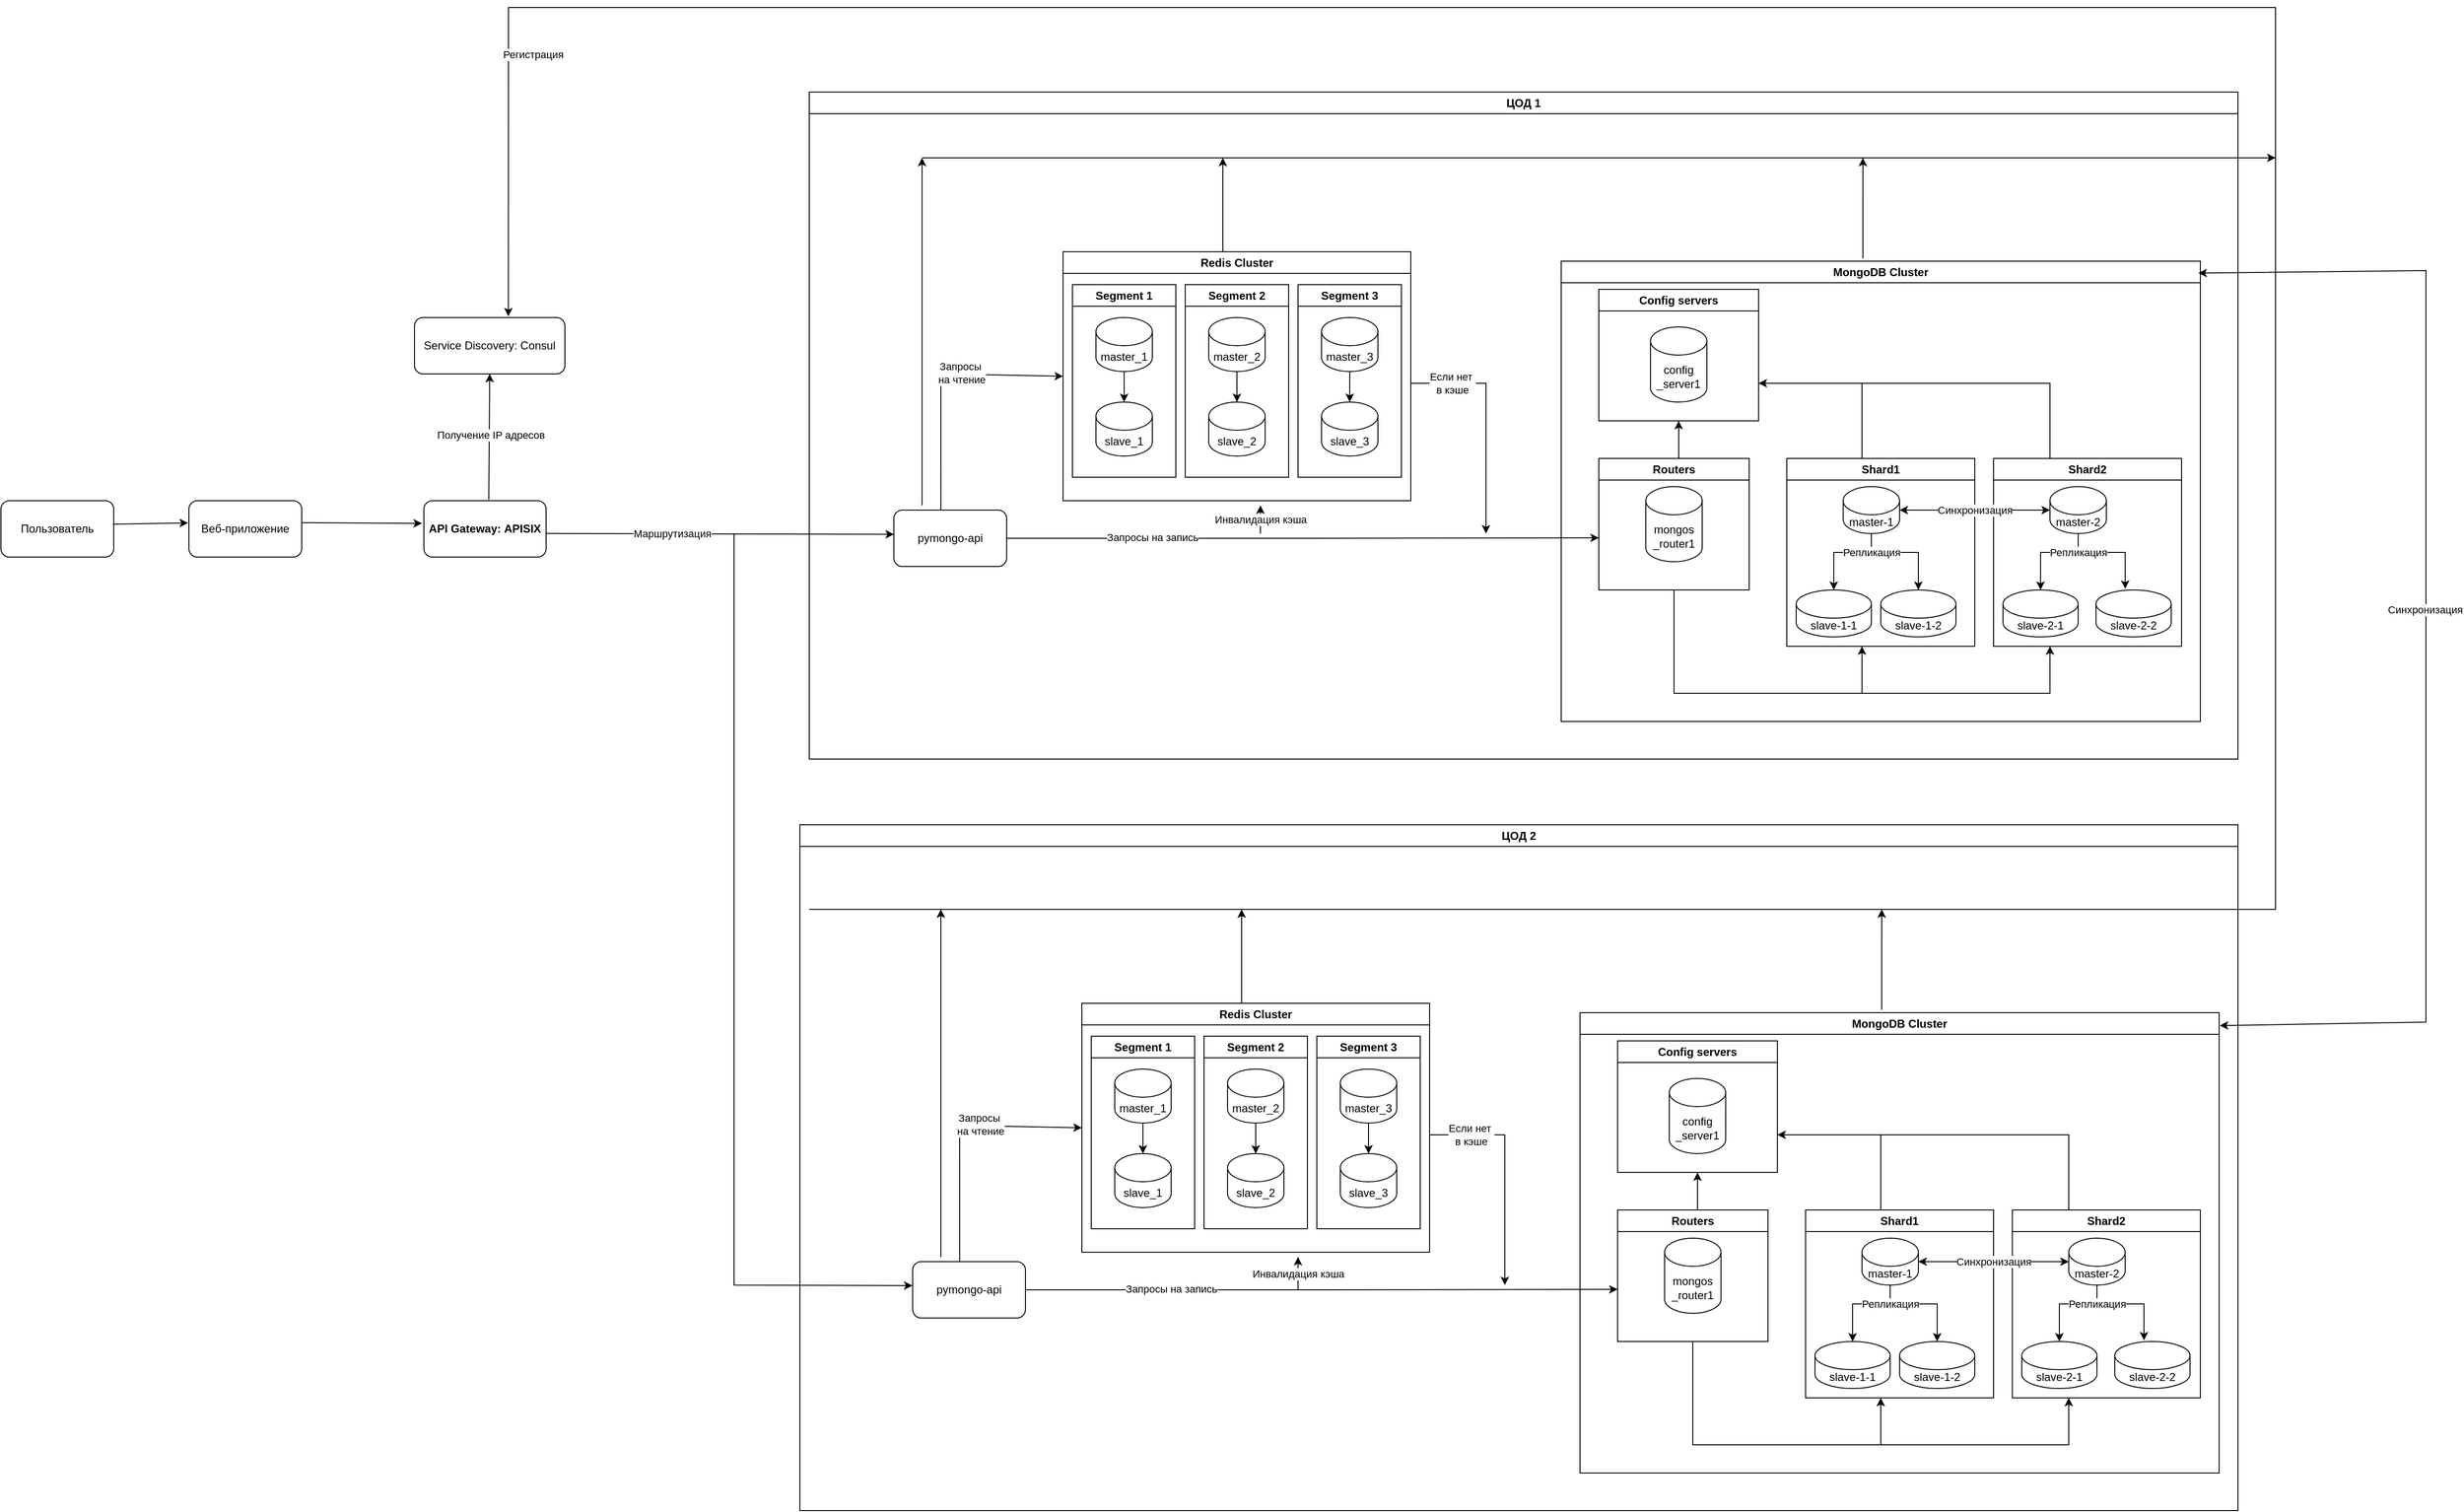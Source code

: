 <mxfile version="25.0.2">
  <diagram name="Page-1" id="-H_mtQnk-PTXWXPvYvuk">
    <mxGraphModel dx="4294" dy="2657" grid="1" gridSize="10" guides="1" tooltips="1" connect="1" arrows="1" fold="1" page="1" pageScale="1" pageWidth="1169" pageHeight="827" math="0" shadow="0">
      <root>
        <mxCell id="0" />
        <mxCell id="1" parent="0" />
        <mxCell id="zA23MoTUsTF4_91t8viU-3" value="pymongo-api" style="rounded=1;whiteSpace=wrap;html=1;" parent="1" vertex="1">
          <mxGeometry x="-190" y="295" width="120" height="60" as="geometry" />
        </mxCell>
        <mxCell id="zA23MoTUsTF4_91t8viU-4" style="edgeStyle=orthogonalEdgeStyle;rounded=0;orthogonalLoop=1;jettySize=auto;html=1;entryX=0;entryY=0.5;entryDx=0;entryDy=0;entryPerimeter=0;exitX=1;exitY=0.5;exitDx=0;exitDy=0;" parent="1" source="zA23MoTUsTF4_91t8viU-3" edge="1">
          <mxGeometry relative="1" as="geometry">
            <mxPoint x="560" y="324.55" as="targetPoint" />
            <mxPoint x="110" y="324.57" as="sourcePoint" />
          </mxGeometry>
        </mxCell>
        <mxCell id="77u6i6J0aWIhf3veJPhR-7" value="Запросы на запись" style="edgeLabel;html=1;align=center;verticalAlign=middle;resizable=0;points=[];" parent="zA23MoTUsTF4_91t8viU-4" vertex="1" connectable="0">
          <mxGeometry x="-0.508" y="1" relative="1" as="geometry">
            <mxPoint as="offset" />
          </mxGeometry>
        </mxCell>
        <mxCell id="tRG0l4rCsicoEUU-kxQ4-7" value="" style="edgeStyle=orthogonalEdgeStyle;rounded=0;orthogonalLoop=1;jettySize=auto;html=1;" parent="1" source="tRG0l4rCsicoEUU-kxQ4-1" target="tRG0l4rCsicoEUU-kxQ4-4" edge="1">
          <mxGeometry relative="1" as="geometry">
            <mxPoint x="640" y="200" as="targetPoint" />
            <Array as="points">
              <mxPoint x="645" y="230" />
              <mxPoint x="645" y="230" />
            </Array>
          </mxGeometry>
        </mxCell>
        <mxCell id="tRG0l4rCsicoEUU-kxQ4-1" value="Routers" style="swimlane;whiteSpace=wrap;html=1;" parent="1" vertex="1">
          <mxGeometry x="560" y="240" width="160" height="140" as="geometry">
            <mxRectangle x="560" y="240" width="80" height="30" as="alternateBounds" />
          </mxGeometry>
        </mxCell>
        <mxCell id="tRG0l4rCsicoEUU-kxQ4-3" value="mongos _router1" style="shape=cylinder3;whiteSpace=wrap;html=1;boundedLbl=1;backgroundOutline=1;size=15;" parent="tRG0l4rCsicoEUU-kxQ4-1" vertex="1">
          <mxGeometry x="50" y="30" width="60" height="80" as="geometry" />
        </mxCell>
        <mxCell id="tRG0l4rCsicoEUU-kxQ4-4" value="Config servers" style="swimlane;whiteSpace=wrap;html=1;" parent="1" vertex="1">
          <mxGeometry x="560" y="60" width="170" height="140" as="geometry">
            <mxRectangle x="560" y="60" width="120" height="30" as="alternateBounds" />
          </mxGeometry>
        </mxCell>
        <mxCell id="tRG0l4rCsicoEUU-kxQ4-8" value="config _server1" style="shape=cylinder3;whiteSpace=wrap;html=1;boundedLbl=1;backgroundOutline=1;size=15;" parent="tRG0l4rCsicoEUU-kxQ4-4" vertex="1">
          <mxGeometry x="55" y="40" width="60" height="80" as="geometry" />
        </mxCell>
        <mxCell id="tRG0l4rCsicoEUU-kxQ4-9" value="Shard1" style="swimlane;whiteSpace=wrap;html=1;" parent="1" vertex="1">
          <mxGeometry x="760" y="240" width="200" height="200" as="geometry" />
        </mxCell>
        <mxCell id="tRG0l4rCsicoEUU-kxQ4-22" value="master-1" style="shape=cylinder3;whiteSpace=wrap;html=1;boundedLbl=1;backgroundOutline=1;size=15;" parent="tRG0l4rCsicoEUU-kxQ4-9" vertex="1">
          <mxGeometry x="60" y="30" width="60" height="50" as="geometry" />
        </mxCell>
        <mxCell id="tRG0l4rCsicoEUU-kxQ4-18" value="" style="endArrow=classic;html=1;rounded=0;" parent="1" edge="1">
          <mxGeometry width="50" height="50" relative="1" as="geometry">
            <mxPoint x="1040" y="240" as="sourcePoint" />
            <mxPoint x="730" y="160" as="targetPoint" />
            <Array as="points">
              <mxPoint x="1040" y="160" />
            </Array>
          </mxGeometry>
        </mxCell>
        <mxCell id="tRG0l4rCsicoEUU-kxQ4-21" value="" style="endArrow=none;html=1;rounded=0;" parent="1" edge="1">
          <mxGeometry width="50" height="50" relative="1" as="geometry">
            <mxPoint x="840" y="240" as="sourcePoint" />
            <mxPoint x="840" y="160" as="targetPoint" />
          </mxGeometry>
        </mxCell>
        <mxCell id="tRG0l4rCsicoEUU-kxQ4-29" value="" style="group" parent="1" vertex="1" connectable="0">
          <mxGeometry x="640" y="440" width="400" height="50" as="geometry" />
        </mxCell>
        <mxCell id="tRG0l4rCsicoEUU-kxQ4-15" value="" style="endArrow=classic;html=1;rounded=0;exitX=0.5;exitY=1;exitDx=0;exitDy=0;" parent="tRG0l4rCsicoEUU-kxQ4-29" source="tRG0l4rCsicoEUU-kxQ4-1" edge="1">
          <mxGeometry width="50" height="50" relative="1" as="geometry">
            <mxPoint x="30" y="50" as="sourcePoint" />
            <mxPoint x="400" as="targetPoint" />
            <Array as="points">
              <mxPoint y="50" />
              <mxPoint x="200" y="50" />
              <mxPoint x="400" y="50" />
            </Array>
          </mxGeometry>
        </mxCell>
        <mxCell id="tRG0l4rCsicoEUU-kxQ4-16" value="" style="endArrow=classic;html=1;rounded=0;" parent="tRG0l4rCsicoEUU-kxQ4-29" edge="1">
          <mxGeometry width="50" height="50" relative="1" as="geometry">
            <mxPoint x="200" y="50" as="sourcePoint" />
            <mxPoint x="200" as="targetPoint" />
          </mxGeometry>
        </mxCell>
        <mxCell id="tRG0l4rCsicoEUU-kxQ4-32" value="" style="endArrow=classic;html=1;rounded=0;entryX=0.5;entryY=0;entryDx=0;entryDy=0;entryPerimeter=0;" parent="1" target="tRG0l4rCsicoEUU-kxQ4-26" edge="1">
          <mxGeometry width="50" height="50" relative="1" as="geometry">
            <mxPoint x="850" y="340" as="sourcePoint" />
            <mxPoint x="910" y="280" as="targetPoint" />
            <Array as="points">
              <mxPoint x="900" y="340" />
            </Array>
          </mxGeometry>
        </mxCell>
        <mxCell id="tRG0l4rCsicoEUU-kxQ4-43" value="Shard2" style="swimlane;whiteSpace=wrap;html=1;" parent="1" vertex="1">
          <mxGeometry x="980" y="240" width="200" height="200" as="geometry" />
        </mxCell>
        <mxCell id="tRG0l4rCsicoEUU-kxQ4-44" value="master-2" style="shape=cylinder3;whiteSpace=wrap;html=1;boundedLbl=1;backgroundOutline=1;size=15;" parent="tRG0l4rCsicoEUU-kxQ4-43" vertex="1">
          <mxGeometry x="60" y="30" width="60" height="50" as="geometry" />
        </mxCell>
        <mxCell id="tRG0l4rCsicoEUU-kxQ4-48" value="" style="endArrow=classic;html=1;rounded=0;entryX=0.388;entryY=-0.024;entryDx=0;entryDy=0;entryPerimeter=0;" parent="1" target="tRG0l4rCsicoEUU-kxQ4-46" edge="1">
          <mxGeometry width="50" height="50" relative="1" as="geometry">
            <mxPoint x="1070" y="340" as="sourcePoint" />
            <mxPoint x="1130" y="280" as="targetPoint" />
            <Array as="points">
              <mxPoint x="1120" y="340" />
            </Array>
          </mxGeometry>
        </mxCell>
        <mxCell id="tRG0l4rCsicoEUU-kxQ4-49" value="MongoDB Cluster" style="swimlane;whiteSpace=wrap;html=1;" parent="1" vertex="1">
          <mxGeometry x="520" y="30" width="680" height="490" as="geometry" />
        </mxCell>
        <mxCell id="tRG0l4rCsicoEUU-kxQ4-24" value="slave-1-1" style="shape=cylinder3;whiteSpace=wrap;html=1;boundedLbl=1;backgroundOutline=1;size=15;" parent="tRG0l4rCsicoEUU-kxQ4-49" vertex="1">
          <mxGeometry x="250" y="350" width="80" height="50" as="geometry" />
        </mxCell>
        <mxCell id="tRG0l4rCsicoEUU-kxQ4-26" value="slave-1-2" style="shape=cylinder3;whiteSpace=wrap;html=1;boundedLbl=1;backgroundOutline=1;size=15;" parent="tRG0l4rCsicoEUU-kxQ4-49" vertex="1">
          <mxGeometry x="340" y="350" width="80" height="50" as="geometry" />
        </mxCell>
        <mxCell id="tRG0l4rCsicoEUU-kxQ4-45" value="slave-2-1" style="shape=cylinder3;whiteSpace=wrap;html=1;boundedLbl=1;backgroundOutline=1;size=15;" parent="tRG0l4rCsicoEUU-kxQ4-49" vertex="1">
          <mxGeometry x="470" y="350" width="80" height="50" as="geometry" />
        </mxCell>
        <mxCell id="tRG0l4rCsicoEUU-kxQ4-46" value="slave-2-2" style="shape=cylinder3;whiteSpace=wrap;html=1;boundedLbl=1;backgroundOutline=1;size=15;" parent="tRG0l4rCsicoEUU-kxQ4-49" vertex="1">
          <mxGeometry x="569" y="350" width="80" height="50" as="geometry" />
        </mxCell>
        <mxCell id="vCNTTaFhWin_DSp3SD3Z-2" value="" style="endArrow=classic;startArrow=classic;html=1;rounded=0;entryX=0;entryY=0.5;entryDx=0;entryDy=0;entryPerimeter=0;exitX=1;exitY=0.5;exitDx=0;exitDy=0;exitPerimeter=0;" parent="1" source="tRG0l4rCsicoEUU-kxQ4-22" target="tRG0l4rCsicoEUU-kxQ4-44" edge="1">
          <mxGeometry width="50" height="50" relative="1" as="geometry">
            <mxPoint x="920" y="320" as="sourcePoint" />
            <mxPoint x="970" y="270" as="targetPoint" />
          </mxGeometry>
        </mxCell>
        <mxCell id="Yf5rvpCXuev4K-j1BlR--21" value="Синхронизация" style="edgeLabel;html=1;align=center;verticalAlign=middle;resizable=0;points=[];" vertex="1" connectable="0" parent="vCNTTaFhWin_DSp3SD3Z-2">
          <mxGeometry x="-0.166" y="1" relative="1" as="geometry">
            <mxPoint x="13" y="1" as="offset" />
          </mxGeometry>
        </mxCell>
        <mxCell id="77u6i6J0aWIhf3veJPhR-1" value="Redis Cluster" style="swimlane;whiteSpace=wrap;html=1;" parent="1" vertex="1">
          <mxGeometry x="-10" y="20" width="370" height="265" as="geometry" />
        </mxCell>
        <mxCell id="77u6i6J0aWIhf3veJPhR-10" value="Segment 1" style="swimlane;whiteSpace=wrap;html=1;" parent="77u6i6J0aWIhf3veJPhR-1" vertex="1">
          <mxGeometry x="10" y="35" width="110" height="205" as="geometry" />
        </mxCell>
        <mxCell id="77u6i6J0aWIhf3veJPhR-12" value="" style="edgeStyle=orthogonalEdgeStyle;rounded=0;orthogonalLoop=1;jettySize=auto;html=1;" parent="77u6i6J0aWIhf3veJPhR-10" source="77u6i6J0aWIhf3veJPhR-6" target="77u6i6J0aWIhf3veJPhR-11" edge="1">
          <mxGeometry relative="1" as="geometry" />
        </mxCell>
        <mxCell id="77u6i6J0aWIhf3veJPhR-6" value="master_1" style="shape=cylinder3;whiteSpace=wrap;html=1;boundedLbl=1;backgroundOutline=1;size=15;" parent="77u6i6J0aWIhf3veJPhR-10" vertex="1">
          <mxGeometry x="25" y="35" width="60" height="57.5" as="geometry" />
        </mxCell>
        <mxCell id="77u6i6J0aWIhf3veJPhR-11" value="slave_1" style="shape=cylinder3;whiteSpace=wrap;html=1;boundedLbl=1;backgroundOutline=1;size=15;" parent="77u6i6J0aWIhf3veJPhR-10" vertex="1">
          <mxGeometry x="25" y="125" width="60" height="57.5" as="geometry" />
        </mxCell>
        <mxCell id="77u6i6J0aWIhf3veJPhR-13" value="Segment 2" style="swimlane;whiteSpace=wrap;html=1;" parent="77u6i6J0aWIhf3veJPhR-1" vertex="1">
          <mxGeometry x="130" y="35" width="110" height="205" as="geometry" />
        </mxCell>
        <mxCell id="77u6i6J0aWIhf3veJPhR-14" value="" style="edgeStyle=orthogonalEdgeStyle;rounded=0;orthogonalLoop=1;jettySize=auto;html=1;" parent="77u6i6J0aWIhf3veJPhR-13" source="77u6i6J0aWIhf3veJPhR-15" target="77u6i6J0aWIhf3veJPhR-16" edge="1">
          <mxGeometry relative="1" as="geometry" />
        </mxCell>
        <mxCell id="77u6i6J0aWIhf3veJPhR-15" value="master_2" style="shape=cylinder3;whiteSpace=wrap;html=1;boundedLbl=1;backgroundOutline=1;size=15;" parent="77u6i6J0aWIhf3veJPhR-13" vertex="1">
          <mxGeometry x="25" y="35" width="60" height="57.5" as="geometry" />
        </mxCell>
        <mxCell id="77u6i6J0aWIhf3veJPhR-16" value="slave_2" style="shape=cylinder3;whiteSpace=wrap;html=1;boundedLbl=1;backgroundOutline=1;size=15;" parent="77u6i6J0aWIhf3veJPhR-13" vertex="1">
          <mxGeometry x="25" y="125" width="60" height="57.5" as="geometry" />
        </mxCell>
        <mxCell id="77u6i6J0aWIhf3veJPhR-17" value="Segment 3" style="swimlane;whiteSpace=wrap;html=1;" parent="77u6i6J0aWIhf3veJPhR-1" vertex="1">
          <mxGeometry x="250" y="35" width="110" height="205" as="geometry" />
        </mxCell>
        <mxCell id="77u6i6J0aWIhf3veJPhR-18" value="" style="edgeStyle=orthogonalEdgeStyle;rounded=0;orthogonalLoop=1;jettySize=auto;html=1;" parent="77u6i6J0aWIhf3veJPhR-17" source="77u6i6J0aWIhf3veJPhR-19" target="77u6i6J0aWIhf3veJPhR-20" edge="1">
          <mxGeometry relative="1" as="geometry" />
        </mxCell>
        <mxCell id="77u6i6J0aWIhf3veJPhR-19" value="master_3" style="shape=cylinder3;whiteSpace=wrap;html=1;boundedLbl=1;backgroundOutline=1;size=15;" parent="77u6i6J0aWIhf3veJPhR-17" vertex="1">
          <mxGeometry x="25" y="35" width="60" height="57.5" as="geometry" />
        </mxCell>
        <mxCell id="77u6i6J0aWIhf3veJPhR-20" value="slave_3" style="shape=cylinder3;whiteSpace=wrap;html=1;boundedLbl=1;backgroundOutline=1;size=15;" parent="77u6i6J0aWIhf3veJPhR-17" vertex="1">
          <mxGeometry x="25" y="125" width="60" height="57.5" as="geometry" />
        </mxCell>
        <mxCell id="77u6i6J0aWIhf3veJPhR-4" value="" style="endArrow=classic;html=1;rounded=0;entryX=0;entryY=0.5;entryDx=0;entryDy=0;exitX=0.417;exitY=0;exitDx=0;exitDy=0;exitPerimeter=0;" parent="1" source="zA23MoTUsTF4_91t8viU-3" target="77u6i6J0aWIhf3veJPhR-1" edge="1">
          <mxGeometry width="50" height="50" relative="1" as="geometry">
            <mxPoint x="30" y="295" as="sourcePoint" />
            <mxPoint x="80" y="245" as="targetPoint" />
            <Array as="points">
              <mxPoint x="-140" y="150" />
            </Array>
          </mxGeometry>
        </mxCell>
        <mxCell id="77u6i6J0aWIhf3veJPhR-5" value="Запросы&amp;nbsp;&lt;div&gt;на чтение&lt;/div&gt;" style="edgeLabel;html=1;align=center;verticalAlign=middle;resizable=0;points=[];" parent="77u6i6J0aWIhf3veJPhR-4" vertex="1" connectable="0">
          <mxGeometry x="0.216" y="2" relative="1" as="geometry">
            <mxPoint as="offset" />
          </mxGeometry>
        </mxCell>
        <mxCell id="77u6i6J0aWIhf3veJPhR-8" value="" style="endArrow=classic;html=1;rounded=0;" parent="1" edge="1">
          <mxGeometry width="50" height="50" relative="1" as="geometry">
            <mxPoint x="360" y="160" as="sourcePoint" />
            <mxPoint x="440" y="320" as="targetPoint" />
            <Array as="points">
              <mxPoint x="440" y="160" />
            </Array>
          </mxGeometry>
        </mxCell>
        <mxCell id="77u6i6J0aWIhf3veJPhR-9" value="Если нет&amp;nbsp;&lt;div&gt;в кэше&lt;/div&gt;" style="edgeLabel;html=1;align=center;verticalAlign=middle;resizable=0;points=[];" parent="77u6i6J0aWIhf3veJPhR-8" vertex="1" connectable="0">
          <mxGeometry x="-0.711" relative="1" as="geometry">
            <mxPoint x="9" as="offset" />
          </mxGeometry>
        </mxCell>
        <mxCell id="Yf5rvpCXuev4K-j1BlR--2" value="&lt;span style=&quot;font-weight: 700;&quot;&gt;API Gateway:&amp;nbsp;&lt;/span&gt;&lt;span style=&quot;font-weight: 700;&quot;&gt;APISIX&lt;/span&gt;" style="rounded=1;whiteSpace=wrap;html=1;" vertex="1" parent="1">
          <mxGeometry x="-690" y="285" width="130" height="60" as="geometry" />
        </mxCell>
        <mxCell id="Yf5rvpCXuev4K-j1BlR--3" value="Веб-приложение" style="rounded=1;whiteSpace=wrap;html=1;" vertex="1" parent="1">
          <mxGeometry x="-940" y="285" width="120" height="60" as="geometry" />
        </mxCell>
        <mxCell id="Yf5rvpCXuev4K-j1BlR--4" value="" style="endArrow=classic;html=1;rounded=0;exitX=1.006;exitY=0.39;exitDx=0;exitDy=0;exitPerimeter=0;entryX=-0.016;entryY=0.403;entryDx=0;entryDy=0;entryPerimeter=0;" edge="1" parent="1" source="Yf5rvpCXuev4K-j1BlR--3" target="Yf5rvpCXuev4K-j1BlR--2">
          <mxGeometry width="50" height="50" relative="1" as="geometry">
            <mxPoint x="-800" y="320" as="sourcePoint" />
            <mxPoint x="-750" y="270" as="targetPoint" />
          </mxGeometry>
        </mxCell>
        <mxCell id="Yf5rvpCXuev4K-j1BlR--5" value="Пользователь" style="rounded=1;whiteSpace=wrap;html=1;" vertex="1" parent="1">
          <mxGeometry x="-1140" y="285" width="120" height="60" as="geometry" />
        </mxCell>
        <mxCell id="Yf5rvpCXuev4K-j1BlR--6" value="" style="endArrow=classic;html=1;rounded=0;exitX=0.992;exitY=0.417;exitDx=0;exitDy=0;exitPerimeter=0;entryX=-0.008;entryY=0.394;entryDx=0;entryDy=0;entryPerimeter=0;" edge="1" parent="1" source="Yf5rvpCXuev4K-j1BlR--5" target="Yf5rvpCXuev4K-j1BlR--3">
          <mxGeometry width="50" height="50" relative="1" as="geometry">
            <mxPoint x="-1000" y="310" as="sourcePoint" />
            <mxPoint x="-950" y="260" as="targetPoint" />
          </mxGeometry>
        </mxCell>
        <mxCell id="Yf5rvpCXuev4K-j1BlR--7" value="Service Discovery: Consul" style="rounded=1;whiteSpace=wrap;html=1;" vertex="1" parent="1">
          <mxGeometry x="-700" y="90" width="160" height="60" as="geometry" />
        </mxCell>
        <mxCell id="Yf5rvpCXuev4K-j1BlR--8" value="" style="endArrow=classic;html=1;rounded=0;exitX=0.531;exitY=-0.017;exitDx=0;exitDy=0;exitPerimeter=0;entryX=0.5;entryY=1;entryDx=0;entryDy=0;" edge="1" parent="1" source="Yf5rvpCXuev4K-j1BlR--2" target="Yf5rvpCXuev4K-j1BlR--7">
          <mxGeometry width="50" height="50" relative="1" as="geometry">
            <mxPoint x="-620" y="275" as="sourcePoint" />
            <mxPoint x="-570" y="225" as="targetPoint" />
          </mxGeometry>
        </mxCell>
        <mxCell id="Yf5rvpCXuev4K-j1BlR--9" value="Получение IP адресов" style="edgeLabel;html=1;align=center;verticalAlign=middle;resizable=0;points=[];" vertex="1" connectable="0" parent="Yf5rvpCXuev4K-j1BlR--8">
          <mxGeometry x="0.035" y="-1" relative="1" as="geometry">
            <mxPoint as="offset" />
          </mxGeometry>
        </mxCell>
        <mxCell id="Yf5rvpCXuev4K-j1BlR--11" value="" style="endArrow=classic;html=1;rounded=0;" edge="1" parent="1">
          <mxGeometry width="50" height="50" relative="1" as="geometry">
            <mxPoint x="-160" y="290" as="sourcePoint" />
            <mxPoint x="-160" y="-80" as="targetPoint" />
          </mxGeometry>
        </mxCell>
        <mxCell id="Yf5rvpCXuev4K-j1BlR--12" value="" style="endArrow=classic;html=1;rounded=0;exitX=0.472;exitY=-0.006;exitDx=0;exitDy=0;exitPerimeter=0;" edge="1" parent="1" source="tRG0l4rCsicoEUU-kxQ4-49">
          <mxGeometry width="50" height="50" relative="1" as="geometry">
            <mxPoint x="850" y="20" as="sourcePoint" />
            <mxPoint x="841" y="-80" as="targetPoint" />
          </mxGeometry>
        </mxCell>
        <mxCell id="Yf5rvpCXuev4K-j1BlR--14" value="" style="endArrow=classic;html=1;rounded=0;" edge="1" parent="1">
          <mxGeometry width="50" height="50" relative="1" as="geometry">
            <mxPoint x="160" y="20" as="sourcePoint" />
            <mxPoint x="160" y="-80" as="targetPoint" />
          </mxGeometry>
        </mxCell>
        <mxCell id="tRG0l4rCsicoEUU-kxQ4-31" value="" style="endArrow=classic;html=1;rounded=0;exitX=0.5;exitY=1;exitDx=0;exitDy=0;exitPerimeter=0;" parent="1" source="tRG0l4rCsicoEUU-kxQ4-22" target="tRG0l4rCsicoEUU-kxQ4-24" edge="1">
          <mxGeometry width="50" height="50" relative="1" as="geometry">
            <mxPoint x="860" y="330" as="sourcePoint" />
            <mxPoint x="850" y="340" as="targetPoint" />
            <Array as="points">
              <mxPoint x="850" y="340" />
              <mxPoint x="810" y="340" />
            </Array>
          </mxGeometry>
        </mxCell>
        <mxCell id="Yf5rvpCXuev4K-j1BlR--17" value="Репликация" style="edgeLabel;html=1;align=center;verticalAlign=middle;resizable=0;points=[];" vertex="1" connectable="0" parent="tRG0l4rCsicoEUU-kxQ4-31">
          <mxGeometry x="-0.418" relative="1" as="geometry">
            <mxPoint x="9" as="offset" />
          </mxGeometry>
        </mxCell>
        <mxCell id="tRG0l4rCsicoEUU-kxQ4-47" value="" style="endArrow=classic;html=1;rounded=0;exitX=0.5;exitY=1;exitDx=0;exitDy=0;exitPerimeter=0;" parent="1" source="tRG0l4rCsicoEUU-kxQ4-44" target="tRG0l4rCsicoEUU-kxQ4-45" edge="1">
          <mxGeometry width="50" height="50" relative="1" as="geometry">
            <mxPoint x="1080" y="330" as="sourcePoint" />
            <mxPoint x="1070" y="340" as="targetPoint" />
            <Array as="points">
              <mxPoint x="1070" y="340" />
              <mxPoint x="1030" y="340" />
            </Array>
          </mxGeometry>
        </mxCell>
        <mxCell id="Yf5rvpCXuev4K-j1BlR--18" value="Репликация" style="edgeLabel;html=1;align=center;verticalAlign=middle;resizable=0;points=[];" vertex="1" connectable="0" parent="tRG0l4rCsicoEUU-kxQ4-47">
          <mxGeometry x="-0.495" y="1" relative="1" as="geometry">
            <mxPoint x="5" y="-1" as="offset" />
          </mxGeometry>
        </mxCell>
        <mxCell id="Yf5rvpCXuev4K-j1BlR--19" value="" style="endArrow=classic;html=1;rounded=0;exitX=1.003;exitY=0.581;exitDx=0;exitDy=0;entryX=0.001;entryY=0.43;entryDx=0;entryDy=0;entryPerimeter=0;exitPerimeter=0;" edge="1" parent="1" source="Yf5rvpCXuev4K-j1BlR--2" target="zA23MoTUsTF4_91t8viU-3">
          <mxGeometry width="50" height="50" relative="1" as="geometry">
            <mxPoint x="-270" y="355" as="sourcePoint" />
            <mxPoint x="-220" y="305" as="targetPoint" />
          </mxGeometry>
        </mxCell>
        <mxCell id="Yf5rvpCXuev4K-j1BlR--20" value="Маршрутизация" style="edgeLabel;html=1;align=center;verticalAlign=middle;resizable=0;points=[];" vertex="1" connectable="0" parent="Yf5rvpCXuev4K-j1BlR--19">
          <mxGeometry x="-0.363" relative="1" as="geometry">
            <mxPoint x="15" as="offset" />
          </mxGeometry>
        </mxCell>
        <mxCell id="Yf5rvpCXuev4K-j1BlR--22" value="ЦОД 2" style="swimlane;whiteSpace=wrap;html=1;" vertex="1" parent="1">
          <mxGeometry x="-290" y="630" width="1530" height="730" as="geometry" />
        </mxCell>
        <mxCell id="Yf5rvpCXuev4K-j1BlR--23" value="pymongo-api" style="rounded=1;whiteSpace=wrap;html=1;" vertex="1" parent="Yf5rvpCXuev4K-j1BlR--22">
          <mxGeometry x="120" y="465" width="120" height="60" as="geometry" />
        </mxCell>
        <mxCell id="Yf5rvpCXuev4K-j1BlR--24" style="edgeStyle=orthogonalEdgeStyle;rounded=0;orthogonalLoop=1;jettySize=auto;html=1;entryX=0;entryY=0.5;entryDx=0;entryDy=0;entryPerimeter=0;exitX=1;exitY=0.5;exitDx=0;exitDy=0;" edge="1" parent="Yf5rvpCXuev4K-j1BlR--22" source="Yf5rvpCXuev4K-j1BlR--23">
          <mxGeometry relative="1" as="geometry">
            <mxPoint x="870" y="494.55" as="targetPoint" />
            <mxPoint x="420" y="494.57" as="sourcePoint" />
          </mxGeometry>
        </mxCell>
        <mxCell id="Yf5rvpCXuev4K-j1BlR--25" value="Запросы на запись" style="edgeLabel;html=1;align=center;verticalAlign=middle;resizable=0;points=[];" vertex="1" connectable="0" parent="Yf5rvpCXuev4K-j1BlR--24">
          <mxGeometry x="-0.508" y="1" relative="1" as="geometry">
            <mxPoint as="offset" />
          </mxGeometry>
        </mxCell>
        <mxCell id="Yf5rvpCXuev4K-j1BlR--26" value="" style="edgeStyle=orthogonalEdgeStyle;rounded=0;orthogonalLoop=1;jettySize=auto;html=1;" edge="1" parent="Yf5rvpCXuev4K-j1BlR--22" source="Yf5rvpCXuev4K-j1BlR--27" target="Yf5rvpCXuev4K-j1BlR--29">
          <mxGeometry relative="1" as="geometry">
            <mxPoint x="950" y="370" as="targetPoint" />
            <Array as="points">
              <mxPoint x="955" y="400" />
              <mxPoint x="955" y="400" />
            </Array>
          </mxGeometry>
        </mxCell>
        <mxCell id="Yf5rvpCXuev4K-j1BlR--27" value="Routers" style="swimlane;whiteSpace=wrap;html=1;" vertex="1" parent="Yf5rvpCXuev4K-j1BlR--22">
          <mxGeometry x="870" y="410" width="160" height="140" as="geometry">
            <mxRectangle x="560" y="240" width="80" height="30" as="alternateBounds" />
          </mxGeometry>
        </mxCell>
        <mxCell id="Yf5rvpCXuev4K-j1BlR--28" value="mongos _router1" style="shape=cylinder3;whiteSpace=wrap;html=1;boundedLbl=1;backgroundOutline=1;size=15;" vertex="1" parent="Yf5rvpCXuev4K-j1BlR--27">
          <mxGeometry x="50" y="30" width="60" height="80" as="geometry" />
        </mxCell>
        <mxCell id="Yf5rvpCXuev4K-j1BlR--29" value="Config servers" style="swimlane;whiteSpace=wrap;html=1;" vertex="1" parent="Yf5rvpCXuev4K-j1BlR--22">
          <mxGeometry x="870" y="230" width="170" height="140" as="geometry">
            <mxRectangle x="560" y="60" width="120" height="30" as="alternateBounds" />
          </mxGeometry>
        </mxCell>
        <mxCell id="Yf5rvpCXuev4K-j1BlR--30" value="config _server1" style="shape=cylinder3;whiteSpace=wrap;html=1;boundedLbl=1;backgroundOutline=1;size=15;" vertex="1" parent="Yf5rvpCXuev4K-j1BlR--29">
          <mxGeometry x="55" y="40" width="60" height="80" as="geometry" />
        </mxCell>
        <mxCell id="Yf5rvpCXuev4K-j1BlR--31" value="Shard1" style="swimlane;whiteSpace=wrap;html=1;" vertex="1" parent="Yf5rvpCXuev4K-j1BlR--22">
          <mxGeometry x="1070" y="410" width="200" height="200" as="geometry" />
        </mxCell>
        <mxCell id="Yf5rvpCXuev4K-j1BlR--32" value="master-1" style="shape=cylinder3;whiteSpace=wrap;html=1;boundedLbl=1;backgroundOutline=1;size=15;" vertex="1" parent="Yf5rvpCXuev4K-j1BlR--31">
          <mxGeometry x="60" y="30" width="60" height="50" as="geometry" />
        </mxCell>
        <mxCell id="Yf5rvpCXuev4K-j1BlR--33" value="" style="endArrow=classic;html=1;rounded=0;" edge="1" parent="Yf5rvpCXuev4K-j1BlR--22">
          <mxGeometry width="50" height="50" relative="1" as="geometry">
            <mxPoint x="1350" y="410" as="sourcePoint" />
            <mxPoint x="1040" y="330" as="targetPoint" />
            <Array as="points">
              <mxPoint x="1350" y="330" />
            </Array>
          </mxGeometry>
        </mxCell>
        <mxCell id="Yf5rvpCXuev4K-j1BlR--34" value="" style="endArrow=none;html=1;rounded=0;" edge="1" parent="Yf5rvpCXuev4K-j1BlR--22">
          <mxGeometry width="50" height="50" relative="1" as="geometry">
            <mxPoint x="1150" y="410" as="sourcePoint" />
            <mxPoint x="1150" y="330" as="targetPoint" />
          </mxGeometry>
        </mxCell>
        <mxCell id="Yf5rvpCXuev4K-j1BlR--35" value="" style="group" vertex="1" connectable="0" parent="Yf5rvpCXuev4K-j1BlR--22">
          <mxGeometry x="950" y="610" width="400" height="50" as="geometry" />
        </mxCell>
        <mxCell id="Yf5rvpCXuev4K-j1BlR--36" value="" style="endArrow=classic;html=1;rounded=0;exitX=0.5;exitY=1;exitDx=0;exitDy=0;" edge="1" parent="Yf5rvpCXuev4K-j1BlR--35" source="Yf5rvpCXuev4K-j1BlR--27">
          <mxGeometry width="50" height="50" relative="1" as="geometry">
            <mxPoint x="30" y="50" as="sourcePoint" />
            <mxPoint x="400" as="targetPoint" />
            <Array as="points">
              <mxPoint y="50" />
              <mxPoint x="200" y="50" />
              <mxPoint x="400" y="50" />
            </Array>
          </mxGeometry>
        </mxCell>
        <mxCell id="Yf5rvpCXuev4K-j1BlR--37" value="" style="endArrow=classic;html=1;rounded=0;" edge="1" parent="Yf5rvpCXuev4K-j1BlR--35">
          <mxGeometry width="50" height="50" relative="1" as="geometry">
            <mxPoint x="200" y="50" as="sourcePoint" />
            <mxPoint x="200" as="targetPoint" />
          </mxGeometry>
        </mxCell>
        <mxCell id="Yf5rvpCXuev4K-j1BlR--38" value="" style="endArrow=classic;html=1;rounded=0;entryX=0.5;entryY=0;entryDx=0;entryDy=0;entryPerimeter=0;" edge="1" parent="Yf5rvpCXuev4K-j1BlR--22" target="Yf5rvpCXuev4K-j1BlR--44">
          <mxGeometry width="50" height="50" relative="1" as="geometry">
            <mxPoint x="1160" y="510" as="sourcePoint" />
            <mxPoint x="1220" y="450" as="targetPoint" />
            <Array as="points">
              <mxPoint x="1210" y="510" />
            </Array>
          </mxGeometry>
        </mxCell>
        <mxCell id="Yf5rvpCXuev4K-j1BlR--39" value="Shard2" style="swimlane;whiteSpace=wrap;html=1;" vertex="1" parent="Yf5rvpCXuev4K-j1BlR--22">
          <mxGeometry x="1290" y="410" width="200" height="200" as="geometry" />
        </mxCell>
        <mxCell id="Yf5rvpCXuev4K-j1BlR--40" value="master-2" style="shape=cylinder3;whiteSpace=wrap;html=1;boundedLbl=1;backgroundOutline=1;size=15;" vertex="1" parent="Yf5rvpCXuev4K-j1BlR--39">
          <mxGeometry x="60" y="30" width="60" height="50" as="geometry" />
        </mxCell>
        <mxCell id="Yf5rvpCXuev4K-j1BlR--41" value="" style="endArrow=classic;html=1;rounded=0;entryX=0.388;entryY=-0.024;entryDx=0;entryDy=0;entryPerimeter=0;" edge="1" parent="Yf5rvpCXuev4K-j1BlR--22" target="Yf5rvpCXuev4K-j1BlR--46">
          <mxGeometry width="50" height="50" relative="1" as="geometry">
            <mxPoint x="1380" y="510" as="sourcePoint" />
            <mxPoint x="1440" y="450" as="targetPoint" />
            <Array as="points">
              <mxPoint x="1430" y="510" />
            </Array>
          </mxGeometry>
        </mxCell>
        <mxCell id="Yf5rvpCXuev4K-j1BlR--42" value="MongoDB Cluster" style="swimlane;whiteSpace=wrap;html=1;" vertex="1" parent="Yf5rvpCXuev4K-j1BlR--22">
          <mxGeometry x="830" y="200" width="680" height="490" as="geometry" />
        </mxCell>
        <mxCell id="Yf5rvpCXuev4K-j1BlR--43" value="slave-1-1" style="shape=cylinder3;whiteSpace=wrap;html=1;boundedLbl=1;backgroundOutline=1;size=15;" vertex="1" parent="Yf5rvpCXuev4K-j1BlR--42">
          <mxGeometry x="250" y="350" width="80" height="50" as="geometry" />
        </mxCell>
        <mxCell id="Yf5rvpCXuev4K-j1BlR--44" value="slave-1-2" style="shape=cylinder3;whiteSpace=wrap;html=1;boundedLbl=1;backgroundOutline=1;size=15;" vertex="1" parent="Yf5rvpCXuev4K-j1BlR--42">
          <mxGeometry x="340" y="350" width="80" height="50" as="geometry" />
        </mxCell>
        <mxCell id="Yf5rvpCXuev4K-j1BlR--45" value="slave-2-1" style="shape=cylinder3;whiteSpace=wrap;html=1;boundedLbl=1;backgroundOutline=1;size=15;" vertex="1" parent="Yf5rvpCXuev4K-j1BlR--42">
          <mxGeometry x="470" y="350" width="80" height="50" as="geometry" />
        </mxCell>
        <mxCell id="Yf5rvpCXuev4K-j1BlR--46" value="slave-2-2" style="shape=cylinder3;whiteSpace=wrap;html=1;boundedLbl=1;backgroundOutline=1;size=15;" vertex="1" parent="Yf5rvpCXuev4K-j1BlR--42">
          <mxGeometry x="569" y="350" width="80" height="50" as="geometry" />
        </mxCell>
        <mxCell id="Yf5rvpCXuev4K-j1BlR--47" value="" style="endArrow=classic;startArrow=classic;html=1;rounded=0;entryX=0;entryY=0.5;entryDx=0;entryDy=0;entryPerimeter=0;exitX=1;exitY=0.5;exitDx=0;exitDy=0;exitPerimeter=0;" edge="1" parent="Yf5rvpCXuev4K-j1BlR--22" source="Yf5rvpCXuev4K-j1BlR--32" target="Yf5rvpCXuev4K-j1BlR--40">
          <mxGeometry width="50" height="50" relative="1" as="geometry">
            <mxPoint x="1230" y="490" as="sourcePoint" />
            <mxPoint x="1280" y="440" as="targetPoint" />
          </mxGeometry>
        </mxCell>
        <mxCell id="Yf5rvpCXuev4K-j1BlR--48" value="Синхронизация" style="edgeLabel;html=1;align=center;verticalAlign=middle;resizable=0;points=[];" vertex="1" connectable="0" parent="Yf5rvpCXuev4K-j1BlR--47">
          <mxGeometry x="-0.166" y="1" relative="1" as="geometry">
            <mxPoint x="13" y="1" as="offset" />
          </mxGeometry>
        </mxCell>
        <mxCell id="Yf5rvpCXuev4K-j1BlR--49" value="Redis Cluster" style="swimlane;whiteSpace=wrap;html=1;" vertex="1" parent="Yf5rvpCXuev4K-j1BlR--22">
          <mxGeometry x="300" y="190" width="370" height="265" as="geometry" />
        </mxCell>
        <mxCell id="Yf5rvpCXuev4K-j1BlR--50" value="Segment 1" style="swimlane;whiteSpace=wrap;html=1;" vertex="1" parent="Yf5rvpCXuev4K-j1BlR--49">
          <mxGeometry x="10" y="35" width="110" height="205" as="geometry" />
        </mxCell>
        <mxCell id="Yf5rvpCXuev4K-j1BlR--51" value="" style="edgeStyle=orthogonalEdgeStyle;rounded=0;orthogonalLoop=1;jettySize=auto;html=1;" edge="1" parent="Yf5rvpCXuev4K-j1BlR--50" source="Yf5rvpCXuev4K-j1BlR--52" target="Yf5rvpCXuev4K-j1BlR--53">
          <mxGeometry relative="1" as="geometry" />
        </mxCell>
        <mxCell id="Yf5rvpCXuev4K-j1BlR--52" value="master_1" style="shape=cylinder3;whiteSpace=wrap;html=1;boundedLbl=1;backgroundOutline=1;size=15;" vertex="1" parent="Yf5rvpCXuev4K-j1BlR--50">
          <mxGeometry x="25" y="35" width="60" height="57.5" as="geometry" />
        </mxCell>
        <mxCell id="Yf5rvpCXuev4K-j1BlR--53" value="slave_1" style="shape=cylinder3;whiteSpace=wrap;html=1;boundedLbl=1;backgroundOutline=1;size=15;" vertex="1" parent="Yf5rvpCXuev4K-j1BlR--50">
          <mxGeometry x="25" y="125" width="60" height="57.5" as="geometry" />
        </mxCell>
        <mxCell id="Yf5rvpCXuev4K-j1BlR--54" value="Segment 2" style="swimlane;whiteSpace=wrap;html=1;" vertex="1" parent="Yf5rvpCXuev4K-j1BlR--49">
          <mxGeometry x="130" y="35" width="110" height="205" as="geometry" />
        </mxCell>
        <mxCell id="Yf5rvpCXuev4K-j1BlR--55" value="" style="edgeStyle=orthogonalEdgeStyle;rounded=0;orthogonalLoop=1;jettySize=auto;html=1;" edge="1" parent="Yf5rvpCXuev4K-j1BlR--54" source="Yf5rvpCXuev4K-j1BlR--56" target="Yf5rvpCXuev4K-j1BlR--57">
          <mxGeometry relative="1" as="geometry" />
        </mxCell>
        <mxCell id="Yf5rvpCXuev4K-j1BlR--56" value="master_2" style="shape=cylinder3;whiteSpace=wrap;html=1;boundedLbl=1;backgroundOutline=1;size=15;" vertex="1" parent="Yf5rvpCXuev4K-j1BlR--54">
          <mxGeometry x="25" y="35" width="60" height="57.5" as="geometry" />
        </mxCell>
        <mxCell id="Yf5rvpCXuev4K-j1BlR--57" value="slave_2" style="shape=cylinder3;whiteSpace=wrap;html=1;boundedLbl=1;backgroundOutline=1;size=15;" vertex="1" parent="Yf5rvpCXuev4K-j1BlR--54">
          <mxGeometry x="25" y="125" width="60" height="57.5" as="geometry" />
        </mxCell>
        <mxCell id="Yf5rvpCXuev4K-j1BlR--58" value="Segment 3" style="swimlane;whiteSpace=wrap;html=1;" vertex="1" parent="Yf5rvpCXuev4K-j1BlR--49">
          <mxGeometry x="250" y="35" width="110" height="205" as="geometry" />
        </mxCell>
        <mxCell id="Yf5rvpCXuev4K-j1BlR--59" value="" style="edgeStyle=orthogonalEdgeStyle;rounded=0;orthogonalLoop=1;jettySize=auto;html=1;" edge="1" parent="Yf5rvpCXuev4K-j1BlR--58" source="Yf5rvpCXuev4K-j1BlR--60" target="Yf5rvpCXuev4K-j1BlR--61">
          <mxGeometry relative="1" as="geometry" />
        </mxCell>
        <mxCell id="Yf5rvpCXuev4K-j1BlR--60" value="master_3" style="shape=cylinder3;whiteSpace=wrap;html=1;boundedLbl=1;backgroundOutline=1;size=15;" vertex="1" parent="Yf5rvpCXuev4K-j1BlR--58">
          <mxGeometry x="25" y="35" width="60" height="57.5" as="geometry" />
        </mxCell>
        <mxCell id="Yf5rvpCXuev4K-j1BlR--61" value="slave_3" style="shape=cylinder3;whiteSpace=wrap;html=1;boundedLbl=1;backgroundOutline=1;size=15;" vertex="1" parent="Yf5rvpCXuev4K-j1BlR--58">
          <mxGeometry x="25" y="125" width="60" height="57.5" as="geometry" />
        </mxCell>
        <mxCell id="Yf5rvpCXuev4K-j1BlR--62" value="" style="endArrow=classic;html=1;rounded=0;entryX=0;entryY=0.5;entryDx=0;entryDy=0;exitX=0.417;exitY=0;exitDx=0;exitDy=0;exitPerimeter=0;" edge="1" parent="Yf5rvpCXuev4K-j1BlR--22" source="Yf5rvpCXuev4K-j1BlR--23" target="Yf5rvpCXuev4K-j1BlR--49">
          <mxGeometry width="50" height="50" relative="1" as="geometry">
            <mxPoint x="340" y="465" as="sourcePoint" />
            <mxPoint x="390" y="415" as="targetPoint" />
            <Array as="points">
              <mxPoint x="170" y="320" />
            </Array>
          </mxGeometry>
        </mxCell>
        <mxCell id="Yf5rvpCXuev4K-j1BlR--63" value="Запросы&amp;nbsp;&lt;div&gt;на чтение&lt;/div&gt;" style="edgeLabel;html=1;align=center;verticalAlign=middle;resizable=0;points=[];" vertex="1" connectable="0" parent="Yf5rvpCXuev4K-j1BlR--62">
          <mxGeometry x="0.216" y="2" relative="1" as="geometry">
            <mxPoint as="offset" />
          </mxGeometry>
        </mxCell>
        <mxCell id="Yf5rvpCXuev4K-j1BlR--64" value="" style="endArrow=classic;html=1;rounded=0;" edge="1" parent="Yf5rvpCXuev4K-j1BlR--22">
          <mxGeometry width="50" height="50" relative="1" as="geometry">
            <mxPoint x="670" y="330" as="sourcePoint" />
            <mxPoint x="750" y="490" as="targetPoint" />
            <Array as="points">
              <mxPoint x="750" y="330" />
            </Array>
          </mxGeometry>
        </mxCell>
        <mxCell id="Yf5rvpCXuev4K-j1BlR--65" value="Если нет&amp;nbsp;&lt;div&gt;в кэше&lt;/div&gt;" style="edgeLabel;html=1;align=center;verticalAlign=middle;resizable=0;points=[];" vertex="1" connectable="0" parent="Yf5rvpCXuev4K-j1BlR--64">
          <mxGeometry x="-0.711" relative="1" as="geometry">
            <mxPoint x="9" as="offset" />
          </mxGeometry>
        </mxCell>
        <mxCell id="Yf5rvpCXuev4K-j1BlR--72" value="" style="endArrow=classic;html=1;rounded=0;" edge="1" parent="Yf5rvpCXuev4K-j1BlR--22">
          <mxGeometry width="50" height="50" relative="1" as="geometry">
            <mxPoint x="150" y="460" as="sourcePoint" />
            <mxPoint x="150" y="90" as="targetPoint" />
          </mxGeometry>
        </mxCell>
        <mxCell id="Yf5rvpCXuev4K-j1BlR--73" value="" style="endArrow=classic;html=1;rounded=0;exitX=0.472;exitY=-0.006;exitDx=0;exitDy=0;exitPerimeter=0;" edge="1" parent="Yf5rvpCXuev4K-j1BlR--22" source="Yf5rvpCXuev4K-j1BlR--42">
          <mxGeometry width="50" height="50" relative="1" as="geometry">
            <mxPoint x="1160" y="190" as="sourcePoint" />
            <mxPoint x="1151" y="90" as="targetPoint" />
          </mxGeometry>
        </mxCell>
        <mxCell id="Yf5rvpCXuev4K-j1BlR--74" value="" style="endArrow=classic;html=1;rounded=0;" edge="1" parent="Yf5rvpCXuev4K-j1BlR--22">
          <mxGeometry width="50" height="50" relative="1" as="geometry">
            <mxPoint x="470" y="190" as="sourcePoint" />
            <mxPoint x="470" y="90" as="targetPoint" />
          </mxGeometry>
        </mxCell>
        <mxCell id="Yf5rvpCXuev4K-j1BlR--75" value="" style="endArrow=classic;html=1;rounded=0;exitX=0.5;exitY=1;exitDx=0;exitDy=0;exitPerimeter=0;" edge="1" parent="Yf5rvpCXuev4K-j1BlR--22" source="Yf5rvpCXuev4K-j1BlR--32" target="Yf5rvpCXuev4K-j1BlR--43">
          <mxGeometry width="50" height="50" relative="1" as="geometry">
            <mxPoint x="1170" y="500" as="sourcePoint" />
            <mxPoint x="1160" y="510" as="targetPoint" />
            <Array as="points">
              <mxPoint x="1160" y="510" />
              <mxPoint x="1120" y="510" />
            </Array>
          </mxGeometry>
        </mxCell>
        <mxCell id="Yf5rvpCXuev4K-j1BlR--76" value="Репликация" style="edgeLabel;html=1;align=center;verticalAlign=middle;resizable=0;points=[];" vertex="1" connectable="0" parent="Yf5rvpCXuev4K-j1BlR--75">
          <mxGeometry x="-0.418" relative="1" as="geometry">
            <mxPoint x="9" as="offset" />
          </mxGeometry>
        </mxCell>
        <mxCell id="Yf5rvpCXuev4K-j1BlR--77" value="" style="endArrow=classic;html=1;rounded=0;exitX=0.5;exitY=1;exitDx=0;exitDy=0;exitPerimeter=0;" edge="1" parent="Yf5rvpCXuev4K-j1BlR--22" source="Yf5rvpCXuev4K-j1BlR--40" target="Yf5rvpCXuev4K-j1BlR--45">
          <mxGeometry width="50" height="50" relative="1" as="geometry">
            <mxPoint x="1390" y="500" as="sourcePoint" />
            <mxPoint x="1380" y="510" as="targetPoint" />
            <Array as="points">
              <mxPoint x="1380" y="510" />
              <mxPoint x="1340" y="510" />
            </Array>
          </mxGeometry>
        </mxCell>
        <mxCell id="Yf5rvpCXuev4K-j1BlR--78" value="Репликация" style="edgeLabel;html=1;align=center;verticalAlign=middle;resizable=0;points=[];" vertex="1" connectable="0" parent="Yf5rvpCXuev4K-j1BlR--77">
          <mxGeometry x="-0.495" y="1" relative="1" as="geometry">
            <mxPoint x="5" y="-1" as="offset" />
          </mxGeometry>
        </mxCell>
        <mxCell id="Yf5rvpCXuev4K-j1BlR--85" value="Инвалидация кэша" style="endArrow=classic;html=1;rounded=0;" edge="1" parent="Yf5rvpCXuev4K-j1BlR--22">
          <mxGeometry width="50" height="50" relative="1" as="geometry">
            <mxPoint x="530" y="495" as="sourcePoint" />
            <mxPoint x="530" y="460" as="targetPoint" />
          </mxGeometry>
        </mxCell>
        <mxCell id="Yf5rvpCXuev4K-j1BlR--81" value="" style="endArrow=classic;html=1;rounded=0;entryX=-0.002;entryY=0.425;entryDx=0;entryDy=0;entryPerimeter=0;" edge="1" parent="1" target="Yf5rvpCXuev4K-j1BlR--23">
          <mxGeometry width="50" height="50" relative="1" as="geometry">
            <mxPoint x="-360" y="320" as="sourcePoint" />
            <mxPoint x="-190" y="1110" as="targetPoint" />
            <Array as="points">
              <mxPoint x="-360" y="1120" />
            </Array>
          </mxGeometry>
        </mxCell>
        <mxCell id="Yf5rvpCXuev4K-j1BlR--82" value="ЦОД 1" style="swimlane;whiteSpace=wrap;html=1;" vertex="1" parent="1">
          <mxGeometry x="-280" y="-150" width="1520" height="710" as="geometry" />
        </mxCell>
        <mxCell id="Yf5rvpCXuev4K-j1BlR--83" value="" style="endArrow=classic;html=1;rounded=0;" edge="1" parent="Yf5rvpCXuev4K-j1BlR--82">
          <mxGeometry width="50" height="50" relative="1" as="geometry">
            <mxPoint x="120" y="70" as="sourcePoint" />
            <mxPoint x="1560" y="70" as="targetPoint" />
          </mxGeometry>
        </mxCell>
        <mxCell id="Yf5rvpCXuev4K-j1BlR--84" value="Инвалидация кэша" style="endArrow=classic;html=1;rounded=0;" edge="1" parent="Yf5rvpCXuev4K-j1BlR--82">
          <mxGeometry width="50" height="50" relative="1" as="geometry">
            <mxPoint x="480" y="470" as="sourcePoint" />
            <mxPoint x="480" y="440" as="targetPoint" />
          </mxGeometry>
        </mxCell>
        <mxCell id="Yf5rvpCXuev4K-j1BlR--70" value="" style="endArrow=classic;html=1;rounded=0;entryX=0.624;entryY=-0.021;entryDx=0;entryDy=0;entryPerimeter=0;" edge="1" parent="1" target="Yf5rvpCXuev4K-j1BlR--7">
          <mxGeometry width="50" height="50" relative="1" as="geometry">
            <mxPoint x="-280" y="720" as="sourcePoint" />
            <mxPoint x="-630" y="80" as="targetPoint" />
            <Array as="points">
              <mxPoint x="-280" y="720" />
              <mxPoint x="720" y="720" />
              <mxPoint x="970" y="720" />
              <mxPoint x="1280" y="720" />
              <mxPoint x="1280" y="200" />
              <mxPoint x="1280" y="-90" />
              <mxPoint x="1280" y="-240" />
              <mxPoint x="780" y="-240" />
              <mxPoint x="-600" y="-240" />
            </Array>
          </mxGeometry>
        </mxCell>
        <mxCell id="Yf5rvpCXuev4K-j1BlR--71" value="Регистрация" style="edgeLabel;html=1;align=center;verticalAlign=middle;resizable=0;points=[];" vertex="1" connectable="0" parent="Yf5rvpCXuev4K-j1BlR--70">
          <mxGeometry x="0.792" y="-1" relative="1" as="geometry">
            <mxPoint x="-137" y="51" as="offset" />
          </mxGeometry>
        </mxCell>
        <mxCell id="Yf5rvpCXuev4K-j1BlR--86" value="" style="endArrow=classic;startArrow=classic;html=1;rounded=0;entryX=0.997;entryY=0.026;entryDx=0;entryDy=0;entryPerimeter=0;exitX=1.001;exitY=0.028;exitDx=0;exitDy=0;exitPerimeter=0;" edge="1" parent="1" source="Yf5rvpCXuev4K-j1BlR--42" target="tRG0l4rCsicoEUU-kxQ4-49">
          <mxGeometry width="50" height="50" relative="1" as="geometry">
            <mxPoint x="1440" y="877" as="sourcePoint" />
            <mxPoint x="1400" y="40" as="targetPoint" />
            <Array as="points">
              <mxPoint x="1440" y="840" />
              <mxPoint x="1440" y="40" />
            </Array>
          </mxGeometry>
        </mxCell>
        <mxCell id="Yf5rvpCXuev4K-j1BlR--88" value="Синхронизация" style="edgeLabel;html=1;align=center;verticalAlign=middle;resizable=0;points=[];" vertex="1" connectable="0" parent="Yf5rvpCXuev4K-j1BlR--86">
          <mxGeometry x="0.045" y="2" relative="1" as="geometry">
            <mxPoint x="1" as="offset" />
          </mxGeometry>
        </mxCell>
      </root>
    </mxGraphModel>
  </diagram>
</mxfile>
